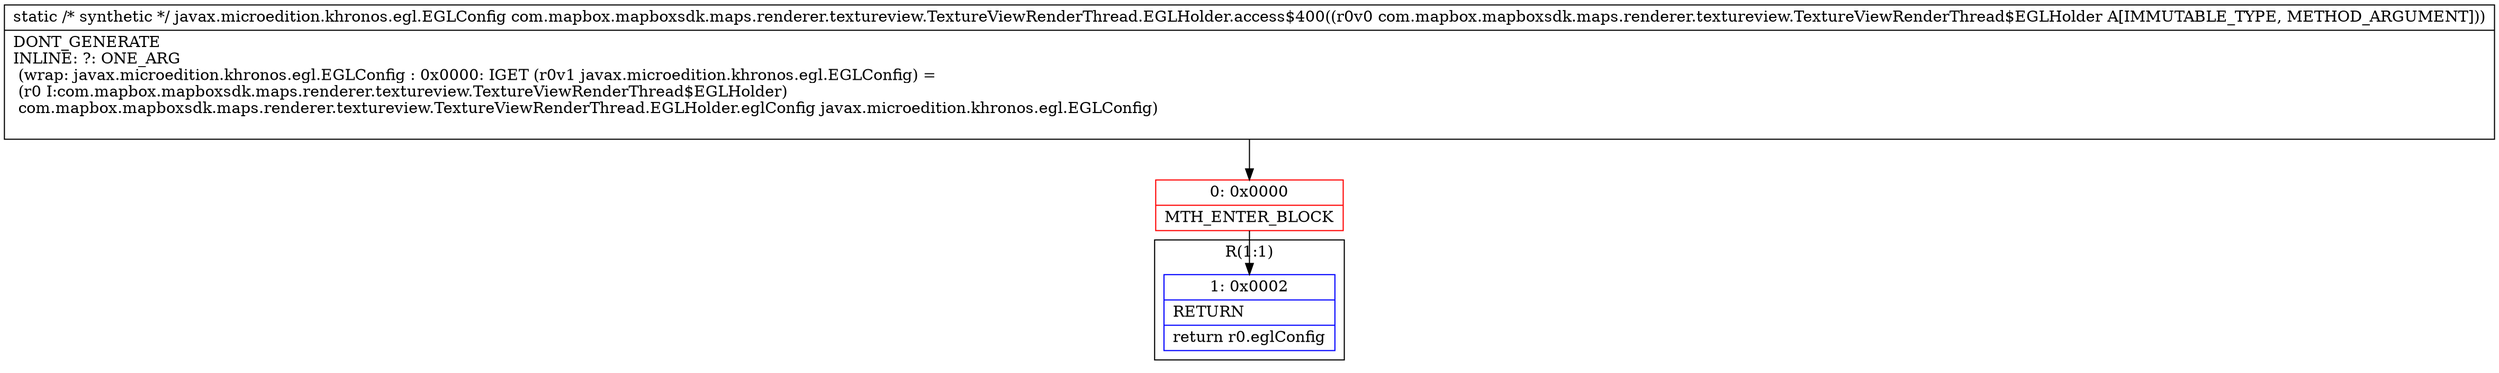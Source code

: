 digraph "CFG forcom.mapbox.mapboxsdk.maps.renderer.textureview.TextureViewRenderThread.EGLHolder.access$400(Lcom\/mapbox\/mapboxsdk\/maps\/renderer\/textureview\/TextureViewRenderThread$EGLHolder;)Ljavax\/microedition\/khronos\/egl\/EGLConfig;" {
subgraph cluster_Region_1974170792 {
label = "R(1:1)";
node [shape=record,color=blue];
Node_1 [shape=record,label="{1\:\ 0x0002|RETURN\l|return r0.eglConfig\l}"];
}
Node_0 [shape=record,color=red,label="{0\:\ 0x0000|MTH_ENTER_BLOCK\l}"];
MethodNode[shape=record,label="{static \/* synthetic *\/ javax.microedition.khronos.egl.EGLConfig com.mapbox.mapboxsdk.maps.renderer.textureview.TextureViewRenderThread.EGLHolder.access$400((r0v0 com.mapbox.mapboxsdk.maps.renderer.textureview.TextureViewRenderThread$EGLHolder A[IMMUTABLE_TYPE, METHOD_ARGUMENT]))  | DONT_GENERATE\lINLINE: ?: ONE_ARG  \l  (wrap: javax.microedition.khronos.egl.EGLConfig : 0x0000: IGET  (r0v1 javax.microedition.khronos.egl.EGLConfig) = \l  (r0 I:com.mapbox.mapboxsdk.maps.renderer.textureview.TextureViewRenderThread$EGLHolder)\l com.mapbox.mapboxsdk.maps.renderer.textureview.TextureViewRenderThread.EGLHolder.eglConfig javax.microedition.khronos.egl.EGLConfig)\l\l}"];
MethodNode -> Node_0;
Node_0 -> Node_1;
}

